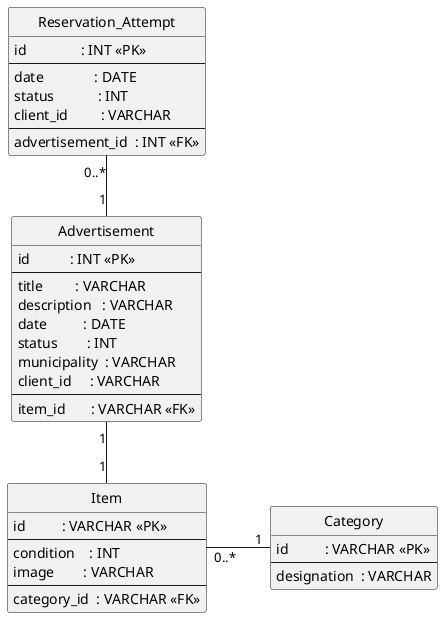 @startuml
hide circles
hide methods
'left to right direction

entity Advertisement {
    id           : INT <<PK>>
    --
    title         : VARCHAR
    description   : VARCHAR
    date          : DATE
    status        : INT
    municipality  : VARCHAR
    client_id     : VARCHAR
    --
    item_id       : VARCHAR <<FK>>
}

entity Item {
    id          : VARCHAR <<PK>>
    --
    condition    : INT
    image        : VARCHAR
    --
    category_id  : VARCHAR <<FK>>
}

entity Category {
    id          : VARCHAR <<PK>>
    --
    designation  : VARCHAR
}

entity Reservation_Attempt {
    id               : INT <<PK>>
    --
    date              : DATE
    status            : INT
    client_id         : VARCHAR
    --
    advertisement_id  : INT <<FK>>
}

Advertisement "1" -- "1" Item
Item "0..*" -right- "1" Category : \t
Reservation_Attempt "0..*" -- "1" Advertisement
@enduml
